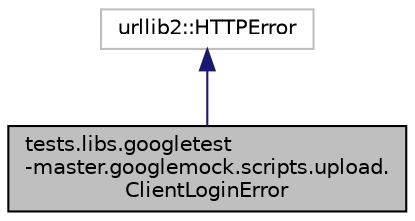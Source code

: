 digraph "tests.libs.googletest-master.googlemock.scripts.upload.ClientLoginError"
{
  edge [fontname="Helvetica",fontsize="10",labelfontname="Helvetica",labelfontsize="10"];
  node [fontname="Helvetica",fontsize="10",shape=record];
  Node0 [label="tests.libs.googletest\l-master.googlemock.scripts.upload.\lClientLoginError",height=0.2,width=0.4,color="black", fillcolor="grey75", style="filled", fontcolor="black"];
  Node1 -> Node0 [dir="back",color="midnightblue",fontsize="10",style="solid"];
  Node1 [label="urllib2::HTTPError",height=0.2,width=0.4,color="grey75", fillcolor="white", style="filled"];
}
